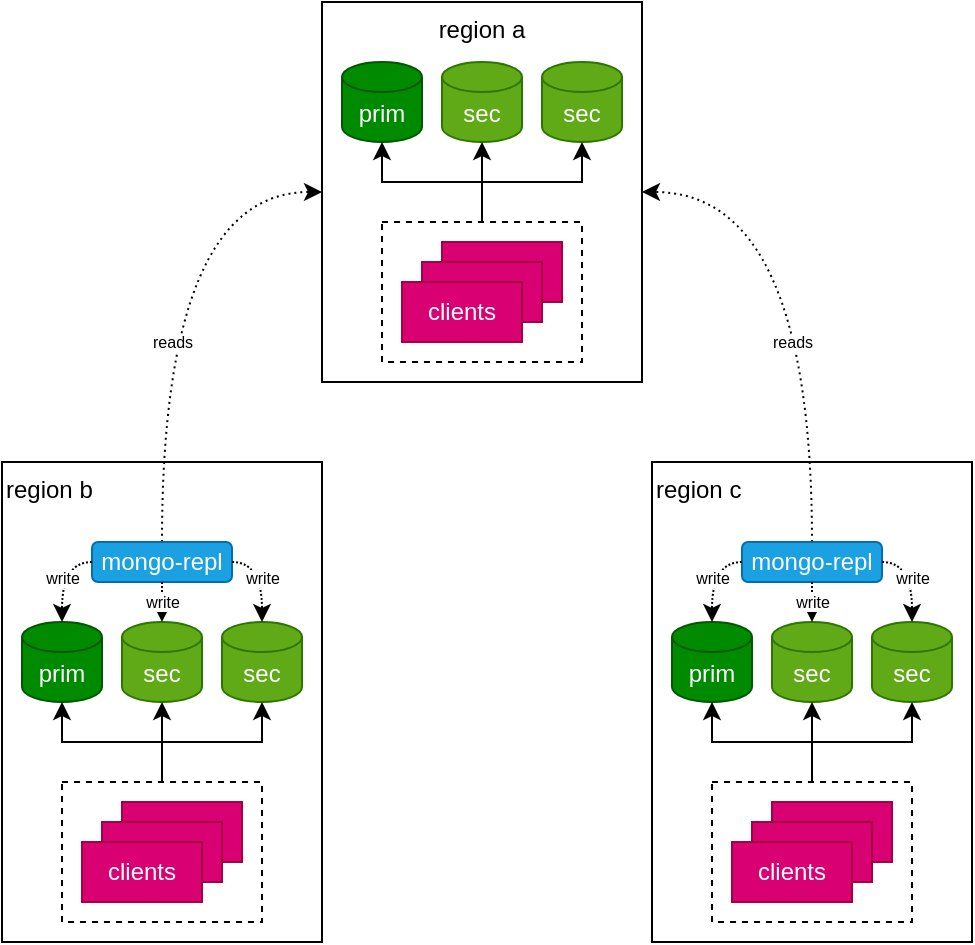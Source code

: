 <mxfile version="22.1.2" type="device" pages="3">
  <diagram name="Sync" id="z-yTJJPVUe2wy_WJeipi">
    <mxGraphModel dx="1012" dy="729" grid="1" gridSize="10" guides="1" tooltips="1" connect="1" arrows="1" fold="1" page="1" pageScale="1" pageWidth="1169" pageHeight="827" math="0" shadow="0">
      <root>
        <mxCell id="0" />
        <mxCell id="1" parent="0" />
        <mxCell id="i09huKmOD7Sbwmtj8IvK-2" value="region b" style="rounded=0;whiteSpace=wrap;html=1;verticalAlign=top;fillColor=none;align=left;" parent="1" vertex="1">
          <mxGeometry x="315" y="320" width="160" height="240" as="geometry" />
        </mxCell>
        <mxCell id="i09huKmOD7Sbwmtj8IvK-1" value="prim" style="shape=cylinder3;whiteSpace=wrap;html=1;boundedLbl=1;backgroundOutline=1;size=7.5;fillColor=#008a00;fontColor=#ffffff;strokeColor=#005700;" parent="1" vertex="1">
          <mxGeometry x="325" y="400" width="40" height="40" as="geometry" />
        </mxCell>
        <mxCell id="i09huKmOD7Sbwmtj8IvK-3" value="sec" style="shape=cylinder3;whiteSpace=wrap;html=1;boundedLbl=1;backgroundOutline=1;size=7.5;fillColor=#60a917;fontColor=#ffffff;strokeColor=#2D7600;" parent="1" vertex="1">
          <mxGeometry x="425" y="400" width="40" height="40" as="geometry" />
        </mxCell>
        <mxCell id="i09huKmOD7Sbwmtj8IvK-4" value="sec" style="shape=cylinder3;whiteSpace=wrap;html=1;boundedLbl=1;backgroundOutline=1;size=7.5;fillColor=#60a917;fontColor=#ffffff;strokeColor=#2D7600;" parent="1" vertex="1">
          <mxGeometry x="375" y="400" width="40" height="40" as="geometry" />
        </mxCell>
        <mxCell id="i09huKmOD7Sbwmtj8IvK-16" value="" style="group" parent="1" vertex="1" connectable="0">
          <mxGeometry x="345" y="480" width="100" height="70" as="geometry" />
        </mxCell>
        <mxCell id="i09huKmOD7Sbwmtj8IvK-7" value="" style="rounded=0;whiteSpace=wrap;html=1;fillColor=#d80073;fontColor=#ffffff;strokeColor=#A50040;" parent="i09huKmOD7Sbwmtj8IvK-16" vertex="1">
          <mxGeometry x="30" y="10" width="60" height="30" as="geometry" />
        </mxCell>
        <mxCell id="i09huKmOD7Sbwmtj8IvK-6" value="" style="rounded=0;whiteSpace=wrap;html=1;fillColor=#d80073;fontColor=#ffffff;strokeColor=#A50040;" parent="i09huKmOD7Sbwmtj8IvK-16" vertex="1">
          <mxGeometry x="20" y="20" width="60" height="30" as="geometry" />
        </mxCell>
        <mxCell id="i09huKmOD7Sbwmtj8IvK-5" value="clients" style="rounded=0;whiteSpace=wrap;html=1;fillColor=#d80073;fontColor=#ffffff;strokeColor=#A50040;" parent="i09huKmOD7Sbwmtj8IvK-16" vertex="1">
          <mxGeometry x="10" y="30" width="60" height="30" as="geometry" />
        </mxCell>
        <mxCell id="i09huKmOD7Sbwmtj8IvK-15" value="" style="rounded=0;whiteSpace=wrap;html=1;dashed=1;fillColor=none;" parent="i09huKmOD7Sbwmtj8IvK-16" vertex="1">
          <mxGeometry width="100" height="70" as="geometry" />
        </mxCell>
        <mxCell id="i09huKmOD7Sbwmtj8IvK-56" value="reads" style="edgeStyle=orthogonalEdgeStyle;rounded=0;orthogonalLoop=1;jettySize=auto;html=1;exitX=0.5;exitY=0;exitDx=0;exitDy=0;entryX=0;entryY=0.5;entryDx=0;entryDy=0;curved=1;dashed=1;dashPattern=1 2;fontSize=8;" parent="1" source="i09huKmOD7Sbwmtj8IvK-17" target="i09huKmOD7Sbwmtj8IvK-24" edge="1">
          <mxGeometry x="-0.216" y="-5" relative="1" as="geometry">
            <mxPoint x="280" y="350.0" as="targetPoint" />
            <mxPoint as="offset" />
          </mxGeometry>
        </mxCell>
        <mxCell id="i09huKmOD7Sbwmtj8IvK-17" value="mongo-repl" style="rounded=1;whiteSpace=wrap;html=1;fillColor=#1ba1e2;fontColor=#ffffff;strokeColor=#006EAF;" parent="1" vertex="1">
          <mxGeometry x="360" y="360" width="70" height="20" as="geometry" />
        </mxCell>
        <mxCell id="i09huKmOD7Sbwmtj8IvK-18" style="edgeStyle=orthogonalEdgeStyle;rounded=0;orthogonalLoop=1;jettySize=auto;html=1;exitX=0.5;exitY=0;exitDx=0;exitDy=0;entryX=0.5;entryY=1;entryDx=0;entryDy=0;entryPerimeter=0;" parent="1" source="i09huKmOD7Sbwmtj8IvK-15" target="i09huKmOD7Sbwmtj8IvK-3" edge="1">
          <mxGeometry relative="1" as="geometry" />
        </mxCell>
        <mxCell id="i09huKmOD7Sbwmtj8IvK-19" style="edgeStyle=orthogonalEdgeStyle;rounded=0;orthogonalLoop=1;jettySize=auto;html=1;exitX=0.5;exitY=0;exitDx=0;exitDy=0;entryX=0.5;entryY=1;entryDx=0;entryDy=0;entryPerimeter=0;" parent="1" source="i09huKmOD7Sbwmtj8IvK-15" target="i09huKmOD7Sbwmtj8IvK-4" edge="1">
          <mxGeometry relative="1" as="geometry" />
        </mxCell>
        <mxCell id="i09huKmOD7Sbwmtj8IvK-20" style="edgeStyle=orthogonalEdgeStyle;rounded=0;orthogonalLoop=1;jettySize=auto;html=1;exitX=0.5;exitY=0;exitDx=0;exitDy=0;entryX=0.5;entryY=1;entryDx=0;entryDy=0;entryPerimeter=0;" parent="1" source="i09huKmOD7Sbwmtj8IvK-15" target="i09huKmOD7Sbwmtj8IvK-1" edge="1">
          <mxGeometry relative="1" as="geometry" />
        </mxCell>
        <mxCell id="i09huKmOD7Sbwmtj8IvK-21" value="write" style="edgeStyle=orthogonalEdgeStyle;rounded=0;orthogonalLoop=1;jettySize=auto;html=1;exitX=0;exitY=0.5;exitDx=0;exitDy=0;entryX=0.5;entryY=0;entryDx=0;entryDy=0;entryPerimeter=0;curved=1;dashed=1;dashPattern=1 1;fontSize=8;" parent="1" source="i09huKmOD7Sbwmtj8IvK-17" target="i09huKmOD7Sbwmtj8IvK-1" edge="1">
          <mxGeometry relative="1" as="geometry" />
        </mxCell>
        <mxCell id="i09huKmOD7Sbwmtj8IvK-22" value="write" style="edgeStyle=orthogonalEdgeStyle;rounded=0;orthogonalLoop=1;jettySize=auto;html=1;exitX=1;exitY=0.5;exitDx=0;exitDy=0;entryX=0.5;entryY=0;entryDx=0;entryDy=0;entryPerimeter=0;curved=1;dashed=1;dashPattern=1 1;fontSize=8;" parent="1" source="i09huKmOD7Sbwmtj8IvK-17" target="i09huKmOD7Sbwmtj8IvK-3" edge="1">
          <mxGeometry relative="1" as="geometry" />
        </mxCell>
        <mxCell id="i09huKmOD7Sbwmtj8IvK-23" value="write" style="edgeStyle=orthogonalEdgeStyle;rounded=0;orthogonalLoop=1;jettySize=auto;html=1;exitX=0.5;exitY=1;exitDx=0;exitDy=0;entryX=0.5;entryY=0;entryDx=0;entryDy=0;entryPerimeter=0;dashed=1;dashPattern=1 1;fontSize=8;" parent="1" source="i09huKmOD7Sbwmtj8IvK-17" target="i09huKmOD7Sbwmtj8IvK-4" edge="1">
          <mxGeometry relative="1" as="geometry" />
        </mxCell>
        <mxCell id="i09huKmOD7Sbwmtj8IvK-24" value="region a" style="rounded=0;whiteSpace=wrap;html=1;verticalAlign=top;fillColor=none;" parent="1" vertex="1">
          <mxGeometry x="475" y="90" width="160" height="190" as="geometry" />
        </mxCell>
        <mxCell id="i09huKmOD7Sbwmtj8IvK-25" value="prim" style="shape=cylinder3;whiteSpace=wrap;html=1;boundedLbl=1;backgroundOutline=1;size=7.5;fillColor=#008a00;fontColor=#ffffff;strokeColor=#005700;" parent="1" vertex="1">
          <mxGeometry x="485" y="120" width="40" height="40" as="geometry" />
        </mxCell>
        <mxCell id="i09huKmOD7Sbwmtj8IvK-26" value="sec" style="shape=cylinder3;whiteSpace=wrap;html=1;boundedLbl=1;backgroundOutline=1;size=7.5;fillColor=#60a917;fontColor=#ffffff;strokeColor=#2D7600;" parent="1" vertex="1">
          <mxGeometry x="585" y="120" width="40" height="40" as="geometry" />
        </mxCell>
        <mxCell id="i09huKmOD7Sbwmtj8IvK-27" value="sec" style="shape=cylinder3;whiteSpace=wrap;html=1;boundedLbl=1;backgroundOutline=1;size=7.5;fillColor=#60a917;fontColor=#ffffff;strokeColor=#2D7600;" parent="1" vertex="1">
          <mxGeometry x="535" y="120" width="40" height="40" as="geometry" />
        </mxCell>
        <mxCell id="i09huKmOD7Sbwmtj8IvK-28" value="" style="group" parent="1" vertex="1" connectable="0">
          <mxGeometry x="505" y="200" width="100" height="70" as="geometry" />
        </mxCell>
        <mxCell id="i09huKmOD7Sbwmtj8IvK-29" value="" style="rounded=0;whiteSpace=wrap;html=1;fillColor=#d80073;fontColor=#ffffff;strokeColor=#A50040;" parent="i09huKmOD7Sbwmtj8IvK-28" vertex="1">
          <mxGeometry x="30" y="10" width="60" height="30" as="geometry" />
        </mxCell>
        <mxCell id="i09huKmOD7Sbwmtj8IvK-30" value="" style="rounded=0;whiteSpace=wrap;html=1;fillColor=#d80073;fontColor=#ffffff;strokeColor=#A50040;" parent="i09huKmOD7Sbwmtj8IvK-28" vertex="1">
          <mxGeometry x="20" y="20" width="60" height="30" as="geometry" />
        </mxCell>
        <mxCell id="i09huKmOD7Sbwmtj8IvK-31" value="clients" style="rounded=0;whiteSpace=wrap;html=1;fillColor=#d80073;fontColor=#ffffff;strokeColor=#A50040;" parent="i09huKmOD7Sbwmtj8IvK-28" vertex="1">
          <mxGeometry x="10" y="30" width="60" height="30" as="geometry" />
        </mxCell>
        <mxCell id="i09huKmOD7Sbwmtj8IvK-32" value="" style="rounded=0;whiteSpace=wrap;html=1;dashed=1;fillColor=none;" parent="i09huKmOD7Sbwmtj8IvK-28" vertex="1">
          <mxGeometry width="100" height="70" as="geometry" />
        </mxCell>
        <mxCell id="i09huKmOD7Sbwmtj8IvK-34" style="edgeStyle=orthogonalEdgeStyle;rounded=0;orthogonalLoop=1;jettySize=auto;html=1;exitX=0.5;exitY=0;exitDx=0;exitDy=0;entryX=0.5;entryY=1;entryDx=0;entryDy=0;entryPerimeter=0;" parent="1" source="i09huKmOD7Sbwmtj8IvK-32" target="i09huKmOD7Sbwmtj8IvK-26" edge="1">
          <mxGeometry relative="1" as="geometry" />
        </mxCell>
        <mxCell id="i09huKmOD7Sbwmtj8IvK-35" style="edgeStyle=orthogonalEdgeStyle;rounded=0;orthogonalLoop=1;jettySize=auto;html=1;exitX=0.5;exitY=0;exitDx=0;exitDy=0;entryX=0.5;entryY=1;entryDx=0;entryDy=0;entryPerimeter=0;" parent="1" source="i09huKmOD7Sbwmtj8IvK-32" target="i09huKmOD7Sbwmtj8IvK-27" edge="1">
          <mxGeometry relative="1" as="geometry" />
        </mxCell>
        <mxCell id="i09huKmOD7Sbwmtj8IvK-36" style="edgeStyle=orthogonalEdgeStyle;rounded=0;orthogonalLoop=1;jettySize=auto;html=1;exitX=0.5;exitY=0;exitDx=0;exitDy=0;entryX=0.5;entryY=1;entryDx=0;entryDy=0;entryPerimeter=0;" parent="1" source="i09huKmOD7Sbwmtj8IvK-32" target="i09huKmOD7Sbwmtj8IvK-25" edge="1">
          <mxGeometry relative="1" as="geometry" />
        </mxCell>
        <mxCell id="i09huKmOD7Sbwmtj8IvK-40" value="region c" style="rounded=0;whiteSpace=wrap;html=1;verticalAlign=top;fillColor=none;align=left;fontSize=12;" parent="1" vertex="1">
          <mxGeometry x="640" y="320" width="160" height="240" as="geometry" />
        </mxCell>
        <mxCell id="i09huKmOD7Sbwmtj8IvK-41" value="prim" style="shape=cylinder3;whiteSpace=wrap;html=1;boundedLbl=1;backgroundOutline=1;size=7.5;fillColor=#008a00;fontColor=#ffffff;strokeColor=#005700;" parent="1" vertex="1">
          <mxGeometry x="650" y="400" width="40" height="40" as="geometry" />
        </mxCell>
        <mxCell id="i09huKmOD7Sbwmtj8IvK-42" value="sec" style="shape=cylinder3;whiteSpace=wrap;html=1;boundedLbl=1;backgroundOutline=1;size=7.5;fillColor=#60a917;fontColor=#ffffff;strokeColor=#2D7600;" parent="1" vertex="1">
          <mxGeometry x="750" y="400" width="40" height="40" as="geometry" />
        </mxCell>
        <mxCell id="i09huKmOD7Sbwmtj8IvK-43" value="sec" style="shape=cylinder3;whiteSpace=wrap;html=1;boundedLbl=1;backgroundOutline=1;size=7.5;fillColor=#60a917;fontColor=#ffffff;strokeColor=#2D7600;" parent="1" vertex="1">
          <mxGeometry x="700" y="400" width="40" height="40" as="geometry" />
        </mxCell>
        <mxCell id="i09huKmOD7Sbwmtj8IvK-44" value="" style="group" parent="1" vertex="1" connectable="0">
          <mxGeometry x="670" y="480" width="100" height="70" as="geometry" />
        </mxCell>
        <mxCell id="i09huKmOD7Sbwmtj8IvK-45" value="" style="rounded=0;whiteSpace=wrap;html=1;fillColor=#d80073;fontColor=#ffffff;strokeColor=#A50040;" parent="i09huKmOD7Sbwmtj8IvK-44" vertex="1">
          <mxGeometry x="30" y="10" width="60" height="30" as="geometry" />
        </mxCell>
        <mxCell id="i09huKmOD7Sbwmtj8IvK-46" value="" style="rounded=0;whiteSpace=wrap;html=1;fillColor=#d80073;fontColor=#ffffff;strokeColor=#A50040;" parent="i09huKmOD7Sbwmtj8IvK-44" vertex="1">
          <mxGeometry x="20" y="20" width="60" height="30" as="geometry" />
        </mxCell>
        <mxCell id="i09huKmOD7Sbwmtj8IvK-47" value="clients" style="rounded=0;whiteSpace=wrap;html=1;fillColor=#d80073;fontColor=#ffffff;strokeColor=#A50040;" parent="i09huKmOD7Sbwmtj8IvK-44" vertex="1">
          <mxGeometry x="10" y="30" width="60" height="30" as="geometry" />
        </mxCell>
        <mxCell id="i09huKmOD7Sbwmtj8IvK-48" value="" style="rounded=0;whiteSpace=wrap;html=1;dashed=1;fillColor=none;" parent="i09huKmOD7Sbwmtj8IvK-44" vertex="1">
          <mxGeometry width="100" height="70" as="geometry" />
        </mxCell>
        <mxCell id="i09huKmOD7Sbwmtj8IvK-57" value="reads" style="edgeStyle=orthogonalEdgeStyle;rounded=0;orthogonalLoop=1;jettySize=auto;html=1;exitX=0.5;exitY=0;exitDx=0;exitDy=0;entryX=1;entryY=0.5;entryDx=0;entryDy=0;dashed=1;dashPattern=1 2;curved=1;fontSize=8;" parent="1" source="i09huKmOD7Sbwmtj8IvK-49" target="i09huKmOD7Sbwmtj8IvK-24" edge="1">
          <mxGeometry x="-0.231" y="10" relative="1" as="geometry">
            <mxPoint as="offset" />
          </mxGeometry>
        </mxCell>
        <mxCell id="i09huKmOD7Sbwmtj8IvK-49" value="mongo-repl" style="rounded=1;whiteSpace=wrap;html=1;fillColor=#1ba1e2;fontColor=#ffffff;strokeColor=#006EAF;" parent="1" vertex="1">
          <mxGeometry x="685" y="360" width="70" height="20" as="geometry" />
        </mxCell>
        <mxCell id="i09huKmOD7Sbwmtj8IvK-50" style="edgeStyle=orthogonalEdgeStyle;rounded=0;orthogonalLoop=1;jettySize=auto;html=1;exitX=0.5;exitY=0;exitDx=0;exitDy=0;entryX=0.5;entryY=1;entryDx=0;entryDy=0;entryPerimeter=0;" parent="1" source="i09huKmOD7Sbwmtj8IvK-48" target="i09huKmOD7Sbwmtj8IvK-42" edge="1">
          <mxGeometry relative="1" as="geometry" />
        </mxCell>
        <mxCell id="i09huKmOD7Sbwmtj8IvK-51" style="edgeStyle=orthogonalEdgeStyle;rounded=0;orthogonalLoop=1;jettySize=auto;html=1;exitX=0.5;exitY=0;exitDx=0;exitDy=0;entryX=0.5;entryY=1;entryDx=0;entryDy=0;entryPerimeter=0;" parent="1" source="i09huKmOD7Sbwmtj8IvK-48" target="i09huKmOD7Sbwmtj8IvK-43" edge="1">
          <mxGeometry relative="1" as="geometry" />
        </mxCell>
        <mxCell id="i09huKmOD7Sbwmtj8IvK-52" style="edgeStyle=orthogonalEdgeStyle;rounded=0;orthogonalLoop=1;jettySize=auto;html=1;exitX=0.5;exitY=0;exitDx=0;exitDy=0;entryX=0.5;entryY=1;entryDx=0;entryDy=0;entryPerimeter=0;" parent="1" source="i09huKmOD7Sbwmtj8IvK-48" target="i09huKmOD7Sbwmtj8IvK-41" edge="1">
          <mxGeometry relative="1" as="geometry" />
        </mxCell>
        <mxCell id="i09huKmOD7Sbwmtj8IvK-53" value="write" style="edgeStyle=orthogonalEdgeStyle;rounded=0;orthogonalLoop=1;jettySize=auto;html=1;exitX=0;exitY=0.5;exitDx=0;exitDy=0;entryX=0.5;entryY=0;entryDx=0;entryDy=0;entryPerimeter=0;curved=1;dashed=1;dashPattern=1 1;fontSize=8;" parent="1" source="i09huKmOD7Sbwmtj8IvK-49" target="i09huKmOD7Sbwmtj8IvK-41" edge="1">
          <mxGeometry relative="1" as="geometry" />
        </mxCell>
        <mxCell id="i09huKmOD7Sbwmtj8IvK-54" value="write" style="edgeStyle=orthogonalEdgeStyle;rounded=0;orthogonalLoop=1;jettySize=auto;html=1;exitX=1;exitY=0.5;exitDx=0;exitDy=0;entryX=0.5;entryY=0;entryDx=0;entryDy=0;entryPerimeter=0;curved=1;dashed=1;dashPattern=1 1;fontSize=8;" parent="1" source="i09huKmOD7Sbwmtj8IvK-49" target="i09huKmOD7Sbwmtj8IvK-42" edge="1">
          <mxGeometry relative="1" as="geometry" />
        </mxCell>
        <mxCell id="i09huKmOD7Sbwmtj8IvK-55" value="write" style="edgeStyle=orthogonalEdgeStyle;rounded=0;orthogonalLoop=1;jettySize=auto;html=1;exitX=0.5;exitY=1;exitDx=0;exitDy=0;entryX=0.5;entryY=0;entryDx=0;entryDy=0;entryPerimeter=0;dashed=1;dashPattern=1 1;fontSize=8;" parent="1" source="i09huKmOD7Sbwmtj8IvK-49" target="i09huKmOD7Sbwmtj8IvK-43" edge="1">
          <mxGeometry relative="1" as="geometry" />
        </mxCell>
      </root>
    </mxGraphModel>
  </diagram>
  <diagram id="QO2Tzb1RCqGz_loUETVd" name="MongoRepl v0.1.0">
    <mxGraphModel dx="3962" dy="2984" grid="1" gridSize="10" guides="1" tooltips="1" connect="1" arrows="1" fold="1" page="1" pageScale="1" pageWidth="827" pageHeight="1169" math="0" shadow="0">
      <root>
        <mxCell id="0" />
        <mxCell id="1" parent="0" />
        <mxCell id="GnptCDGvSpjfIotMJgch-75" value="&lt;font color=&quot;#000000&quot;&gt;&lt;b&gt;go routine&lt;/b&gt;&lt;/font&gt;" style="rounded=1;whiteSpace=wrap;html=1;fillColor=#F2F7FF;fontColor=#ffffff;strokeColor=#006EAF;verticalAlign=top;align=center;arcSize=9;strokeWidth=2;dashed=1;" vertex="1" parent="1">
          <mxGeometry x="-250" y="350" width="120" height="150" as="geometry" />
        </mxCell>
        <mxCell id="GnptCDGvSpjfIotMJgch-74" value="&lt;font color=&quot;#000000&quot;&gt;&lt;b&gt;go routine&lt;/b&gt;&lt;/font&gt;" style="rounded=1;whiteSpace=wrap;html=1;fillColor=#F2F7FF;fontColor=#ffffff;strokeColor=#006EAF;verticalAlign=top;align=center;arcSize=9;strokeWidth=2;dashed=1;" vertex="1" parent="1">
          <mxGeometry x="-480" y="350" width="210" height="150" as="geometry" />
        </mxCell>
        <mxCell id="GnptCDGvSpjfIotMJgch-64" value="Add to wait group" style="edgeStyle=orthogonalEdgeStyle;rounded=0;orthogonalLoop=1;jettySize=auto;html=1;exitX=0.5;exitY=1;exitDx=0;exitDy=0;entryX=0;entryY=0.5;entryDx=0;entryDy=0;" edge="1" parent="1" source="15" target="GnptCDGvSpjfIotMJgch-63">
          <mxGeometry x="0.4" relative="1" as="geometry">
            <mxPoint x="300" y="240" as="sourcePoint" />
            <mxPoint as="offset" />
          </mxGeometry>
        </mxCell>
        <mxCell id="GnptCDGvSpjfIotMJgch-66" value="wait all" style="edgeStyle=orthogonalEdgeStyle;rounded=0;orthogonalLoop=1;jettySize=auto;html=1;entryX=0.5;entryY=1;entryDx=0;entryDy=0;" edge="1" parent="1" source="c_dcQmz6OHg3MqOsnEEQ-9" target="GnptCDGvSpjfIotMJgch-63">
          <mxGeometry x="0.739" relative="1" as="geometry">
            <mxPoint x="284" y="470" as="targetPoint" />
            <mxPoint x="384" y="425" as="sourcePoint" />
            <mxPoint as="offset" />
          </mxGeometry>
        </mxCell>
        <mxCell id="c_dcQmz6OHg3MqOsnEEQ-9" value="&lt;font color=&quot;#000000&quot;&gt;&lt;b&gt;go routine&lt;/b&gt;&lt;/font&gt;" style="rounded=1;whiteSpace=wrap;html=1;fillColor=#F2F7FF;fontColor=#ffffff;strokeColor=#006EAF;verticalAlign=top;align=center;arcSize=9;strokeWidth=2;dashed=1;" parent="1" vertex="1">
          <mxGeometry x="-110" y="350" width="420" height="150" as="geometry" />
        </mxCell>
        <mxCell id="GnptCDGvSpjfIotMJgch-83" value="write" style="edgeStyle=orthogonalEdgeStyle;rounded=0;orthogonalLoop=1;jettySize=auto;html=1;exitX=0.5;exitY=1;exitDx=0;exitDy=0;" edge="1" parent="1" source="c_dcQmz6OHg3MqOsnEEQ-2" target="GnptCDGvSpjfIotMJgch-79">
          <mxGeometry relative="1" as="geometry" />
        </mxCell>
        <mxCell id="c_dcQmz6OHg3MqOsnEEQ-2" value="OPLog&lt;br&gt;Writer" style="rounded=0;whiteSpace=wrap;html=1;" parent="1" vertex="1">
          <mxGeometry x="-220" y="380" width="60" height="100" as="geometry" />
        </mxCell>
        <mxCell id="GnptCDGvSpjfIotMJgch-82" value="read" style="edgeStyle=orthogonalEdgeStyle;rounded=0;orthogonalLoop=1;jettySize=auto;html=1;exitX=0.5;exitY=1;exitDx=0;exitDy=0;" edge="1" parent="1" source="c_dcQmz6OHg3MqOsnEEQ-3" target="GnptCDGvSpjfIotMJgch-78">
          <mxGeometry relative="1" as="geometry" />
        </mxCell>
        <mxCell id="GnptCDGvSpjfIotMJgch-109" style="edgeStyle=orthogonalEdgeStyle;rounded=0;orthogonalLoop=1;jettySize=auto;html=1;exitX=1;exitY=0.5;exitDx=0;exitDy=0;" edge="1" parent="1" source="c_dcQmz6OHg3MqOsnEEQ-3">
          <mxGeometry relative="1" as="geometry">
            <mxPoint x="-280" y="430.0" as="targetPoint" />
          </mxGeometry>
        </mxCell>
        <mxCell id="c_dcQmz6OHg3MqOsnEEQ-3" value="OPLog Reader&lt;br&gt;+&lt;br&gt;Filtering" style="rounded=0;whiteSpace=wrap;html=1;" parent="1" vertex="1">
          <mxGeometry x="-360" y="380" width="60" height="100" as="geometry" />
        </mxCell>
        <mxCell id="c_dcQmz6OHg3MqOsnEEQ-8" value="for each&lt;br&gt;start a delta&lt;br&gt;replication" style="html=1;entryX=0.5;entryY=0;entryDx=0;entryDy=0;edgeStyle=orthogonalEdgeStyle;exitX=0.5;exitY=1;exitDx=0;exitDy=0;" parent="1" source="15" target="c_dcQmz6OHg3MqOsnEEQ-9" edge="1">
          <mxGeometry x="-0.091" relative="1" as="geometry">
            <mxPoint as="offset" />
            <mxPoint x="230" y="250" as="sourcePoint" />
            <mxPoint x="300" y="360" as="targetPoint" />
          </mxGeometry>
        </mxCell>
        <mxCell id="c_dcQmz6OHg3MqOsnEEQ-19" value="&lt;font style=&quot;font-size: 8px;&quot;&gt;Database, Collections and operations filtering&lt;/font&gt;" style="rounded=0;whiteSpace=wrap;html=1;fillColor=#fff2cc;strokeColor=#d6b656;fontStyle=2" parent="1" vertex="1">
          <mxGeometry x="-300" y="300" width="90" height="30" as="geometry" />
        </mxCell>
        <mxCell id="c_dcQmz6OHg3MqOsnEEQ-20" value="" style="endArrow=none;dashed=1;html=1;dashPattern=1 3;strokeWidth=1;" parent="1" source="c_dcQmz6OHg3MqOsnEEQ-3" target="c_dcQmz6OHg3MqOsnEEQ-19" edge="1">
          <mxGeometry width="50" height="50" relative="1" as="geometry">
            <mxPoint x="350" y="589.167" as="sourcePoint" />
            <mxPoint x="-266.087" y="630.0" as="targetPoint" />
          </mxGeometry>
        </mxCell>
        <mxCell id="GnptCDGvSpjfIotMJgch-96" style="edgeStyle=orthogonalEdgeStyle;rounded=0;orthogonalLoop=1;jettySize=auto;html=1;exitX=0.5;exitY=1;exitDx=0;exitDy=0;" edge="1" parent="1" source="2" target="GnptCDGvSpjfIotMJgch-92">
          <mxGeometry relative="1" as="geometry" />
        </mxCell>
        <mxCell id="2" value="&lt;font color=&quot;#000000&quot;&gt;&lt;b&gt;go routine&lt;/b&gt;&lt;/font&gt;" style="rounded=1;whiteSpace=wrap;html=1;fillColor=#F2F7FF;fontColor=#ffffff;strokeColor=#006EAF;verticalAlign=top;align=center;arcSize=9;dashed=1;strokeWidth=2;" parent="1" vertex="1">
          <mxGeometry x="-200" y="-160" width="160" height="80" as="geometry" />
        </mxCell>
        <mxCell id="8" value="&lt;font color=&quot;#000000&quot;&gt;&lt;b&gt;go routine&lt;/b&gt;&lt;/font&gt;" style="rounded=1;whiteSpace=wrap;html=1;fillColor=#F2F7FF;fontColor=#ffffff;strokeColor=#006EAF;verticalAlign=top;align=center;arcSize=9;strokeWidth=2;dashed=1;" parent="1" vertex="1">
          <mxGeometry x="-720" y="-40" width="220" height="160" as="geometry" />
        </mxCell>
        <mxCell id="GnptCDGvSpjfIotMJgch-86" value="write" style="edgeStyle=orthogonalEdgeStyle;rounded=0;orthogonalLoop=1;jettySize=auto;html=1;exitX=1;exitY=0.5;exitDx=0;exitDy=0;dashed=1;" edge="1" parent="1" source="9" target="GnptCDGvSpjfIotMJgch-45">
          <mxGeometry x="0.008" relative="1" as="geometry">
            <mxPoint as="offset" />
          </mxGeometry>
        </mxCell>
        <mxCell id="9" value="POST /snapshot" style="rounded=0;whiteSpace=wrap;html=1;" parent="1" vertex="1">
          <mxGeometry x="-700" y="80" width="180" height="20" as="geometry" />
        </mxCell>
        <mxCell id="40" value="starts" style="html=1;exitX=0;exitY=0.5;exitDx=0;exitDy=0;" parent="1" source="12" target="GnptCDGvSpjfIotMJgch-74" edge="1">
          <mxGeometry x="-0.305" y="-3" relative="1" as="geometry">
            <mxPoint x="-220" y="240" as="targetPoint" />
            <Array as="points">
              <mxPoint x="-280" y="180" />
            </Array>
            <mxPoint as="offset" />
          </mxGeometry>
        </mxCell>
        <mxCell id="GnptCDGvSpjfIotMJgch-105" value="starts" style="edgeStyle=orthogonalEdgeStyle;rounded=0;orthogonalLoop=1;jettySize=auto;html=1;entryX=0.5;entryY=0;entryDx=0;entryDy=0;" edge="1" parent="1" source="12" target="GnptCDGvSpjfIotMJgch-103">
          <mxGeometry x="0.714" relative="1" as="geometry">
            <mxPoint x="-150" y="220" as="sourcePoint" />
            <mxPoint as="offset" />
          </mxGeometry>
        </mxCell>
        <mxCell id="GnptCDGvSpjfIotMJgch-107" value="starts" style="edgeStyle=orthogonalEdgeStyle;rounded=0;orthogonalLoop=1;jettySize=auto;html=1;" edge="1" parent="1" source="12" target="GnptCDGvSpjfIotMJgch-75">
          <mxGeometry x="-0.733" relative="1" as="geometry">
            <mxPoint as="offset" />
          </mxGeometry>
        </mxCell>
        <mxCell id="12" value="Start oplog&lt;br&gt;sync" style="rounded=0;whiteSpace=wrap;html=1;" parent="1" vertex="1">
          <mxGeometry x="-250" y="160" width="120" height="40" as="geometry" />
        </mxCell>
        <mxCell id="17" value="no" style="edgeStyle=orthogonalEdgeStyle;html=1;exitX=0.5;exitY=1;exitDx=0;exitDy=0;startArrow=none;startFill=0;endArrow=classic;endFill=1;" parent="1" source="13" target="15" edge="1">
          <mxGeometry x="-0.5" relative="1" as="geometry">
            <mxPoint as="offset" />
          </mxGeometry>
        </mxCell>
        <mxCell id="18" value="yes" style="html=1;exitX=0.952;exitY=0.506;exitDx=0;exitDy=0;entryX=0.5;entryY=0;entryDx=0;entryDy=0;startArrow=none;startFill=0;endArrow=classic;endFill=1;edgeStyle=orthogonalEdgeStyle;exitPerimeter=0;" parent="1" source="13" target="12" edge="1">
          <mxGeometry x="-0.909" relative="1" as="geometry">
            <mxPoint as="offset" />
          </mxGeometry>
        </mxCell>
        <mxCell id="13" value="check&lt;br&gt;point?" style="rhombus;whiteSpace=wrap;html=1;" parent="1" vertex="1">
          <mxGeometry x="60" y="80" width="80" height="80" as="geometry" />
        </mxCell>
        <mxCell id="15" value="Excute snapshots&lt;br&gt;on all collections" style="rounded=0;whiteSpace=wrap;html=1;" parent="1" vertex="1">
          <mxGeometry x="40" y="200" width="120" height="40" as="geometry" />
        </mxCell>
        <mxCell id="GnptCDGvSpjfIotMJgch-41" style="edgeStyle=orthogonalEdgeStyle;rounded=0;orthogonalLoop=1;jettySize=auto;html=1;exitX=1;exitY=0.5;exitDx=0;exitDy=0;entryX=0;entryY=0.5;entryDx=0;entryDy=0;" edge="1" parent="1" source="21" target="GnptCDGvSpjfIotMJgch-40">
          <mxGeometry relative="1" as="geometry" />
        </mxCell>
        <mxCell id="21" value="Read config" style="rounded=0;whiteSpace=wrap;html=1;" parent="1" vertex="1">
          <mxGeometry x="-200" y="-360" width="160" height="20" as="geometry" />
        </mxCell>
        <mxCell id="23" value="UNKNOWN" style="dashed=0;html=1;rounded=1;fillColor=#DFE1E6;strokeColor=#DFE1E6;fontSize=12;align=center;fontStyle=1;strokeWidth=2;fontColor=#42526E" parent="1" vertex="1">
          <mxGeometry x="-290" y="-430" width="70" height="20" as="geometry" />
        </mxCell>
        <mxCell id="26" value="" style="ellipse;whiteSpace=wrap;html=1;aspect=fixed;fillColor=#000000;strokeColor=#56517e;" parent="1" vertex="1">
          <mxGeometry x="-135" y="25" width="30" height="30" as="geometry" />
        </mxCell>
        <mxCell id="29" style="edgeStyle=orthogonalEdgeStyle;html=1;exitX=0.5;exitY=1;exitDx=0;exitDy=0;entryX=0.5;entryY=0;entryDx=0;entryDy=0;startArrow=none;startFill=0;endArrow=classic;endFill=1;" parent="1" source="27" target="21" edge="1">
          <mxGeometry relative="1" as="geometry" />
        </mxCell>
        <mxCell id="27" value="Start setup" style="rounded=0;whiteSpace=wrap;html=1;" parent="1" vertex="1">
          <mxGeometry x="-200" y="-440" width="160" height="40" as="geometry" />
        </mxCell>
        <mxCell id="32" value="INITIAL" style="dashed=0;html=1;rounded=1;fillColor=#DFE1E6;strokeColor=#DFE1E6;fontSize=12;align=center;fontStyle=1;strokeWidth=2;fontColor=#42526E" parent="1" vertex="1">
          <mxGeometry x="230" y="150" width="70" height="20" as="geometry" />
        </mxCell>
        <mxCell id="34" value="INCREMENTAL" style="dashed=0;html=1;rounded=1;fillColor=#DFE1E6;strokeColor=#DFE1E6;fontSize=12;align=center;fontStyle=1;strokeWidth=2;fontColor=#42526E" parent="1" vertex="1">
          <mxGeometry x="-80" y="90" width="120" height="20" as="geometry" />
        </mxCell>
        <mxCell id="GnptCDGvSpjfIotMJgch-94" style="edgeStyle=orthogonalEdgeStyle;rounded=0;orthogonalLoop=1;jettySize=auto;html=1;exitX=0.5;exitY=1;exitDx=0;exitDy=0;entryX=0.5;entryY=0;entryDx=0;entryDy=0;" edge="1" parent="1" source="38" target="27">
          <mxGeometry relative="1" as="geometry" />
        </mxCell>
        <mxCell id="38" value="" style="ellipse;whiteSpace=wrap;html=1;aspect=fixed;fillColor=#F2F7FF;strokeColor=#000000;strokeWidth=3;" parent="1" vertex="1">
          <mxGeometry x="-135" y="-500" width="30" height="30" as="geometry" />
        </mxCell>
        <mxCell id="GnptCDGvSpjfIotMJgch-89" value="yes, execute a snapshot" style="rounded=0;orthogonalLoop=1;jettySize=auto;html=1;entryX=0.547;entryY=0.99;entryDx=0;entryDy=0;edgeStyle=orthogonalEdgeStyle;exitX=0.5;exitY=1;exitDx=0;exitDy=0;entryPerimeter=0;" edge="1" parent="1" source="GnptCDGvSpjfIotMJgch-90" target="c_dcQmz6OHg3MqOsnEEQ-9">
          <mxGeometry x="0.043" relative="1" as="geometry">
            <mxPoint x="-160" y="260" as="sourcePoint" />
            <Array as="points">
              <mxPoint x="-420" y="640" />
              <mxPoint x="120" y="640" />
            </Array>
            <mxPoint as="offset" />
          </mxGeometry>
        </mxCell>
        <mxCell id="GnptCDGvSpjfIotMJgch-40" value="Configuration&lt;br&gt;file" style="rounded=0;whiteSpace=wrap;html=1;" vertex="1" parent="1">
          <mxGeometry x="40" y="-370" width="120" height="40" as="geometry" />
        </mxCell>
        <mxCell id="GnptCDGvSpjfIotMJgch-42" value="Setup logger" style="rounded=0;whiteSpace=wrap;html=1;" vertex="1" parent="1">
          <mxGeometry x="-200" y="-320" width="160" height="20" as="geometry" />
        </mxCell>
        <mxCell id="GnptCDGvSpjfIotMJgch-43" value="Register DB connections" style="rounded=0;whiteSpace=wrap;html=1;" vertex="1" parent="1">
          <mxGeometry x="-200" y="-280" width="160" height="20" as="geometry" />
        </mxCell>
        <mxCell id="GnptCDGvSpjfIotMJgch-45" value="chan" style="strokeWidth=1;html=1;shape=mxgraph.flowchart.direct_data;whiteSpace=wrap;fillColor=#e1d5e7;strokeColor=#9673a6;" vertex="1" parent="1">
          <mxGeometry x="-450" y="82.5" width="60" height="15" as="geometry" />
        </mxCell>
        <mxCell id="GnptCDGvSpjfIotMJgch-49" value="start" style="edgeStyle=orthogonalEdgeStyle;rounded=0;orthogonalLoop=1;jettySize=auto;html=1;exitX=0.5;exitY=1;exitDx=0;exitDy=0;entryX=0.5;entryY=0;entryDx=0;entryDy=0;" edge="1" parent="1" source="GnptCDGvSpjfIotMJgch-46" target="2">
          <mxGeometry relative="1" as="geometry" />
        </mxCell>
        <mxCell id="GnptCDGvSpjfIotMJgch-46" value="Create channel" style="rounded=0;whiteSpace=wrap;html=1;" vertex="1" parent="1">
          <mxGeometry x="-200" y="-240" width="160" height="20" as="geometry" />
        </mxCell>
        <mxCell id="GnptCDGvSpjfIotMJgch-47" value="creates" style="rounded=0;orthogonalLoop=1;jettySize=auto;html=1;exitX=0;exitY=0.5;exitDx=0;exitDy=0;" edge="1" parent="1" source="GnptCDGvSpjfIotMJgch-46" target="GnptCDGvSpjfIotMJgch-45">
          <mxGeometry relative="1" as="geometry" />
        </mxCell>
        <mxCell id="GnptCDGvSpjfIotMJgch-48" value="start" style="rounded=0;orthogonalLoop=1;jettySize=auto;html=1;exitX=0;exitY=0.5;exitDx=0;exitDy=0;entryX=0.521;entryY=0.025;entryDx=0;entryDy=0;entryPerimeter=0;" edge="1" parent="1" source="GnptCDGvSpjfIotMJgch-46" target="8">
          <mxGeometry relative="1" as="geometry" />
        </mxCell>
        <mxCell id="GnptCDGvSpjfIotMJgch-51" value="GET /health" style="rounded=0;whiteSpace=wrap;html=1;" vertex="1" parent="1">
          <mxGeometry x="-700" width="180" height="20" as="geometry" />
        </mxCell>
        <mxCell id="GnptCDGvSpjfIotMJgch-52" value="GET /metrics" style="rounded=0;whiteSpace=wrap;html=1;" vertex="1" parent="1">
          <mxGeometry x="-700" y="40" width="180" height="20" as="geometry" />
        </mxCell>
        <mxCell id="GnptCDGvSpjfIotMJgch-57" style="edgeStyle=orthogonalEdgeStyle;rounded=0;orthogonalLoop=1;jettySize=auto;html=1;exitX=1;exitY=0.5;exitDx=0;exitDy=0;" edge="1" parent="1" source="GnptCDGvSpjfIotMJgch-53" target="GnptCDGvSpjfIotMJgch-65">
          <mxGeometry relative="1" as="geometry" />
        </mxCell>
        <mxCell id="GnptCDGvSpjfIotMJgch-53" value="RunReplication()" style="rounded=0;whiteSpace=wrap;html=1;" vertex="1" parent="1">
          <mxGeometry x="-180" y="-120" width="120" height="20" as="geometry" />
        </mxCell>
        <mxCell id="GnptCDGvSpjfIotMJgch-56" value="&lt;b&gt;&lt;font color=&quot;#009999&quot; face=&quot;Verdana&quot;&gt;GO&lt;/font&gt;&lt;/b&gt;" style="text;html=1;strokeColor=none;fillColor=default;align=center;verticalAlign=middle;whiteSpace=wrap;rounded=0;dashed=1;shadow=1;" vertex="1" parent="1">
          <mxGeometry x="-190" y="-115" width="20" height="10" as="geometry" />
        </mxCell>
        <mxCell id="GnptCDGvSpjfIotMJgch-58" value="DeltaReplication" style="rounded=0;whiteSpace=wrap;html=1;" vertex="1" parent="1">
          <mxGeometry x="40" y="380" width="120" height="40" as="geometry" />
        </mxCell>
        <mxCell id="GnptCDGvSpjfIotMJgch-59" value="Source&lt;br&gt;ItemReader" style="rounded=0;whiteSpace=wrap;html=1;" vertex="1" parent="1">
          <mxGeometry x="40" y="440" width="120" height="40" as="geometry" />
        </mxCell>
        <mxCell id="GnptCDGvSpjfIotMJgch-60" value="Target&lt;br&gt;ItemReader" style="rounded=0;whiteSpace=wrap;html=1;" vertex="1" parent="1">
          <mxGeometry x="-90" y="440" width="120" height="40" as="geometry" />
        </mxCell>
        <mxCell id="GnptCDGvSpjfIotMJgch-61" value="Target&lt;br&gt;ItemWriter" style="rounded=0;whiteSpace=wrap;html=1;" vertex="1" parent="1">
          <mxGeometry x="170" y="440" width="120" height="40" as="geometry" />
        </mxCell>
        <mxCell id="GnptCDGvSpjfIotMJgch-62" value="&lt;b&gt;&lt;font color=&quot;#009999&quot; face=&quot;Verdana&quot;&gt;GO&lt;/font&gt;&lt;/b&gt;" style="text;html=1;strokeColor=none;fillColor=default;align=center;verticalAlign=middle;whiteSpace=wrap;rounded=0;dashed=1;shadow=1;" vertex="1" parent="1">
          <mxGeometry x="30" y="395" width="20" height="10" as="geometry" />
        </mxCell>
        <mxCell id="GnptCDGvSpjfIotMJgch-68" style="rounded=0;orthogonalLoop=1;jettySize=auto;html=1;exitX=0.5;exitY=0;exitDx=0;exitDy=0;" edge="1" parent="1" source="GnptCDGvSpjfIotMJgch-63" target="GnptCDGvSpjfIotMJgch-67">
          <mxGeometry relative="1" as="geometry" />
        </mxCell>
        <mxCell id="GnptCDGvSpjfIotMJgch-63" value="WaitGroup" style="rounded=1;whiteSpace=wrap;html=1;" vertex="1" parent="1">
          <mxGeometry x="320" y="280" width="80" height="20" as="geometry" />
        </mxCell>
        <mxCell id="GnptCDGvSpjfIotMJgch-70" style="edgeStyle=orthogonalEdgeStyle;rounded=0;orthogonalLoop=1;jettySize=auto;html=1;exitX=0.5;exitY=1;exitDx=0;exitDy=0;entryX=0.5;entryY=0;entryDx=0;entryDy=0;" edge="1" parent="1" source="GnptCDGvSpjfIotMJgch-65" target="13">
          <mxGeometry relative="1" as="geometry" />
        </mxCell>
        <mxCell id="GnptCDGvSpjfIotMJgch-65" value="Get collections&lt;br&gt;to replicate" style="rounded=0;whiteSpace=wrap;html=1;" vertex="1" parent="1">
          <mxGeometry x="40" y="-130" width="120" height="40" as="geometry" />
        </mxCell>
        <mxCell id="GnptCDGvSpjfIotMJgch-69" style="edgeStyle=orthogonalEdgeStyle;rounded=0;orthogonalLoop=1;jettySize=auto;html=1;exitX=0.5;exitY=0;exitDx=0;exitDy=0;entryX=1;entryY=0.5;entryDx=0;entryDy=0;" edge="1" parent="1" source="GnptCDGvSpjfIotMJgch-67" target="13">
          <mxGeometry relative="1" as="geometry" />
        </mxCell>
        <mxCell id="GnptCDGvSpjfIotMJgch-67" value="Set checkpoint" style="rounded=0;whiteSpace=wrap;html=1;" vertex="1" parent="1">
          <mxGeometry x="304" y="210" width="110" height="20" as="geometry" />
        </mxCell>
        <mxCell id="GnptCDGvSpjfIotMJgch-81" style="edgeStyle=orthogonalEdgeStyle;rounded=0;orthogonalLoop=1;jettySize=auto;html=1;" edge="1" parent="1" source="GnptCDGvSpjfIotMJgch-72" target="c_dcQmz6OHg3MqOsnEEQ-2">
          <mxGeometry relative="1" as="geometry">
            <mxPoint x="-240" y="430" as="sourcePoint" />
          </mxGeometry>
        </mxCell>
        <mxCell id="GnptCDGvSpjfIotMJgch-72" value="chan" style="strokeWidth=1;html=1;shape=mxgraph.flowchart.direct_data;whiteSpace=wrap;fillColor=#e1d5e7;strokeColor=#9673a6;" vertex="1" parent="1">
          <mxGeometry x="-280" y="422.5" width="40" height="15" as="geometry" />
        </mxCell>
        <mxCell id="GnptCDGvSpjfIotMJgch-78" value="Source&lt;br&gt;Mongo&lt;br&gt;OPLog" style="shape=cylinder3;whiteSpace=wrap;html=1;boundedLbl=1;backgroundOutline=1;size=15;fillColor=#60a917;fontColor=#ffffff;strokeColor=#2D7600;" vertex="1" parent="1">
          <mxGeometry x="-380" y="520" width="60" height="80" as="geometry" />
        </mxCell>
        <mxCell id="GnptCDGvSpjfIotMJgch-79" value="Target&lt;br&gt;Mongo&lt;br&gt;DB" style="shape=cylinder3;whiteSpace=wrap;html=1;boundedLbl=1;backgroundOutline=1;size=15;fillColor=#60a917;fontColor=#ffffff;strokeColor=#2D7600;" vertex="1" parent="1">
          <mxGeometry x="-220" y="520" width="60" height="80" as="geometry" />
        </mxCell>
        <mxCell id="GnptCDGvSpjfIotMJgch-85" value="non-blocking&lt;br&gt;read" style="rounded=0;orthogonalLoop=1;jettySize=auto;html=1;entryX=0.5;entryY=1;entryDx=0;entryDy=0;entryPerimeter=0;edgeStyle=orthogonalEdgeStyle;dashed=1;exitX=0.5;exitY=0;exitDx=0;exitDy=0;" edge="1" parent="1" source="GnptCDGvSpjfIotMJgch-90" target="GnptCDGvSpjfIotMJgch-45">
          <mxGeometry x="0.116" y="-20" relative="1" as="geometry">
            <mxPoint x="-280" y="260" as="sourcePoint" />
            <mxPoint as="offset" />
          </mxGeometry>
        </mxCell>
        <mxCell id="GnptCDGvSpjfIotMJgch-87" value="&lt;b&gt;&lt;font color=&quot;#009999&quot; face=&quot;Verdana&quot;&gt;GO&lt;/font&gt;&lt;/b&gt;" style="text;html=1;strokeColor=none;fillColor=default;align=center;verticalAlign=middle;whiteSpace=wrap;rounded=0;dashed=1;shadow=1;" vertex="1" parent="1">
          <mxGeometry x="-370" y="390" width="20" height="10" as="geometry" />
        </mxCell>
        <mxCell id="GnptCDGvSpjfIotMJgch-88" value="&lt;b&gt;&lt;font color=&quot;#009999&quot; face=&quot;Verdana&quot;&gt;GO&lt;/font&gt;&lt;/b&gt;" style="text;html=1;strokeColor=none;fillColor=default;align=center;verticalAlign=middle;whiteSpace=wrap;rounded=0;dashed=1;shadow=1;" vertex="1" parent="1">
          <mxGeometry x="-230" y="390" width="20" height="10" as="geometry" />
        </mxCell>
        <mxCell id="GnptCDGvSpjfIotMJgch-100" style="edgeStyle=orthogonalEdgeStyle;rounded=0;orthogonalLoop=1;jettySize=auto;html=1;exitX=0.75;exitY=0.5;exitDx=0;exitDy=0;exitPerimeter=0;" edge="1" parent="1" source="GnptCDGvSpjfIotMJgch-90" target="c_dcQmz6OHg3MqOsnEEQ-3">
          <mxGeometry relative="1" as="geometry" />
        </mxCell>
        <mxCell id="GnptCDGvSpjfIotMJgch-90" value="snapshot&lt;br&gt;?" style="rhombus;whiteSpace=wrap;html=1;" vertex="1" parent="1">
          <mxGeometry x="-460" y="390" width="80" height="80" as="geometry" />
        </mxCell>
        <mxCell id="GnptCDGvSpjfIotMJgch-97" style="edgeStyle=orthogonalEdgeStyle;rounded=0;orthogonalLoop=1;jettySize=auto;html=1;exitX=0.5;exitY=1;exitDx=0;exitDy=0;entryX=0.5;entryY=0;entryDx=0;entryDy=0;" edge="1" parent="1" source="GnptCDGvSpjfIotMJgch-92" target="GnptCDGvSpjfIotMJgch-93">
          <mxGeometry relative="1" as="geometry" />
        </mxCell>
        <mxCell id="GnptCDGvSpjfIotMJgch-92" value="Wait SIGTERM" style="rounded=0;whiteSpace=wrap;html=1;" vertex="1" parent="1">
          <mxGeometry x="-200" y="-60" width="160" height="20" as="geometry" />
        </mxCell>
        <mxCell id="GnptCDGvSpjfIotMJgch-95" style="edgeStyle=orthogonalEdgeStyle;rounded=0;orthogonalLoop=1;jettySize=auto;html=1;exitX=0.5;exitY=1;exitDx=0;exitDy=0;" edge="1" parent="1" source="GnptCDGvSpjfIotMJgch-93" target="26">
          <mxGeometry relative="1" as="geometry" />
        </mxCell>
        <mxCell id="GnptCDGvSpjfIotMJgch-93" value="Cancel context" style="rounded=0;whiteSpace=wrap;html=1;" vertex="1" parent="1">
          <mxGeometry x="-200" y="-20" width="160" height="20" as="geometry" />
        </mxCell>
        <mxCell id="GnptCDGvSpjfIotMJgch-98" value="Commands&lt;br style=&quot;font-size: 8px;&quot;&gt;channel" style="rounded=0;whiteSpace=wrap;html=1;fillColor=#fff2cc;strokeColor=#d6b656;fontStyle=2;fontSize=8;" vertex="1" parent="1">
          <mxGeometry x="-310" y="20" width="80" height="35" as="geometry" />
        </mxCell>
        <mxCell id="GnptCDGvSpjfIotMJgch-99" value="" style="endArrow=none;dashed=1;html=1;dashPattern=1 3;strokeWidth=1;rounded=0;spacing=1;" edge="1" parent="1" source="GnptCDGvSpjfIotMJgch-45" target="GnptCDGvSpjfIotMJgch-98">
          <mxGeometry width="50" height="50" relative="1" as="geometry">
            <mxPoint x="-640" y="310" as="sourcePoint" />
            <mxPoint x="-590" y="260" as="targetPoint" />
          </mxGeometry>
        </mxCell>
        <mxCell id="GnptCDGvSpjfIotMJgch-103" value="&lt;font color=&quot;#000000&quot;&gt;&lt;b&gt;go routine&lt;/b&gt;&lt;/font&gt;" style="rounded=1;whiteSpace=wrap;html=1;fillColor=#F2F7FF;fontColor=#ffffff;strokeColor=#006EAF;verticalAlign=top;align=center;arcSize=9;strokeWidth=2;dashed=1;" vertex="1" parent="1">
          <mxGeometry x="-110" y="240" width="120" height="90" as="geometry" />
        </mxCell>
        <mxCell id="GnptCDGvSpjfIotMJgch-104" value="Checkpoint&lt;br&gt;Auto-Saver" style="rounded=0;whiteSpace=wrap;html=1;" vertex="1" parent="1">
          <mxGeometry x="-90" y="270" width="80" height="40" as="geometry" />
        </mxCell>
      </root>
    </mxGraphModel>
  </diagram>
  <diagram id="tlXAotNvsL-NJ6xJ0uNb" name="Page-3">
    <mxGraphModel dx="2031" dy="1161" grid="1" gridSize="10" guides="1" tooltips="1" connect="1" arrows="1" fold="1" page="1" pageScale="1" pageWidth="827" pageHeight="1169" math="0" shadow="0">
      <root>
        <mxCell id="0" />
        <mxCell id="1" parent="0" />
        <mxCell id="IODmxJrHLOx8Z943MWw_-43" value="go routine" style="rounded=1;whiteSpace=wrap;html=1;fillColor=#1ba1e2;fontColor=#ffffff;strokeColor=#006EAF;verticalAlign=bottom;horizontal=0;arcSize=4;" parent="1" vertex="1">
          <mxGeometry x="137.5" y="670" width="122.5" height="140" as="geometry" />
        </mxCell>
        <mxCell id="IODmxJrHLOx8Z943MWw_-22" style="edgeStyle=none;html=1;exitX=0.5;exitY=1;exitDx=0;exitDy=0;" parent="1" source="IODmxJrHLOx8Z943MWw_-14" target="IODmxJrHLOx8Z943MWw_-21" edge="1">
          <mxGeometry relative="1" as="geometry" />
        </mxCell>
        <mxCell id="IODmxJrHLOx8Z943MWw_-20" value="go routine" style="rounded=1;whiteSpace=wrap;html=1;fillColor=#1ba1e2;fontColor=#ffffff;strokeColor=#006EAF;verticalAlign=bottom;" parent="1" vertex="1">
          <mxGeometry x="420" y="560" width="310" height="80" as="geometry" />
        </mxCell>
        <mxCell id="IODmxJrHLOx8Z943MWw_-37" style="edgeStyle=none;html=1;exitX=0.5;exitY=1;exitDx=0;exitDy=0;entryX=0.5;entryY=0;entryDx=0;entryDy=0;" parent="1" source="IODmxJrHLOx8Z943MWw_-1" target="IODmxJrHLOx8Z943MWw_-2" edge="1">
          <mxGeometry relative="1" as="geometry" />
        </mxCell>
        <mxCell id="IODmxJrHLOx8Z943MWw_-1" value="Start" style="rounded=1;whiteSpace=wrap;html=1;" parent="1" vertex="1">
          <mxGeometry x="200" y="80" width="80" height="40" as="geometry" />
        </mxCell>
        <mxCell id="IODmxJrHLOx8Z943MWw_-4" value="new" style="edgeStyle=none;html=1;exitX=1;exitY=0.5;exitDx=0;exitDy=0;entryX=0;entryY=0.5;entryDx=0;entryDy=0;" parent="1" source="IODmxJrHLOx8Z943MWw_-2" target="IODmxJrHLOx8Z943MWw_-3" edge="1">
          <mxGeometry relative="1" as="geometry" />
        </mxCell>
        <mxCell id="IODmxJrHLOx8Z943MWw_-5" value="Get checkpoint&lt;br&gt;from DB" style="edgeStyle=none;html=1;exitX=0.75;exitY=1;exitDx=0;exitDy=0;entryX=0.5;entryY=1;entryDx=0;entryDy=0;" parent="1" source="IODmxJrHLOx8Z943MWw_-2" target="IODmxJrHLOx8Z943MWw_-3" edge="1">
          <mxGeometry relative="1" as="geometry">
            <Array as="points">
              <mxPoint x="280" y="240" />
              <mxPoint x="460" y="240" />
            </Array>
          </mxGeometry>
        </mxCell>
        <mxCell id="IODmxJrHLOx8Z943MWw_-7" style="edgeStyle=none;html=1;exitX=0.5;exitY=1;exitDx=0;exitDy=0;entryX=0.5;entryY=0;entryDx=0;entryDy=0;" parent="1" source="IODmxJrHLOx8Z943MWw_-2" target="IODmxJrHLOx8Z943MWw_-6" edge="1">
          <mxGeometry relative="1" as="geometry" />
        </mxCell>
        <mxCell id="IODmxJrHLOx8Z943MWw_-2" value="repl&lt;br&gt;StartReplication" style="rounded=0;whiteSpace=wrap;html=1;" parent="1" vertex="1">
          <mxGeometry x="160" y="160" width="160" height="40" as="geometry" />
        </mxCell>
        <mxCell id="IODmxJrHLOx8Z943MWw_-3" value="checkpoint&lt;br&gt;checkpoint manager" style="rounded=0;whiteSpace=wrap;html=1;" parent="1" vertex="1">
          <mxGeometry x="400" y="160" width="120" height="40" as="geometry" />
        </mxCell>
        <mxCell id="IODmxJrHLOx8Z943MWw_-9" style="edgeStyle=none;html=1;exitX=0.5;exitY=1;exitDx=0;exitDy=0;" parent="1" source="IODmxJrHLOx8Z943MWw_-6" target="IODmxJrHLOx8Z943MWw_-8" edge="1">
          <mxGeometry relative="1" as="geometry" />
        </mxCell>
        <mxCell id="IODmxJrHLOx8Z943MWw_-6" value="Determine replication&lt;br&gt;type" style="rounded=0;whiteSpace=wrap;html=1;" parent="1" vertex="1">
          <mxGeometry x="160" y="280" width="160" height="40" as="geometry" />
        </mxCell>
        <mxCell id="IODmxJrHLOx8Z943MWw_-11" value="no" style="edgeStyle=none;html=1;exitX=1;exitY=0.5;exitDx=0;exitDy=0;" parent="1" source="IODmxJrHLOx8Z943MWw_-8" target="IODmxJrHLOx8Z943MWw_-10" edge="1">
          <mxGeometry relative="1" as="geometry" />
        </mxCell>
        <mxCell id="IODmxJrHLOx8Z943MWw_-29" value="yes" style="edgeStyle=none;html=1;exitX=0.5;exitY=1;exitDx=0;exitDy=0;entryX=0.5;entryY=0;entryDx=0;entryDy=0;" parent="1" source="IODmxJrHLOx8Z943MWw_-8" target="IODmxJrHLOx8Z943MWw_-28" edge="1">
          <mxGeometry relative="1" as="geometry" />
        </mxCell>
        <mxCell id="IODmxJrHLOx8Z943MWw_-8" value="ckpt ?" style="rhombus;whiteSpace=wrap;html=1;" parent="1" vertex="1">
          <mxGeometry x="200" y="360" width="80" height="80" as="geometry" />
        </mxCell>
        <mxCell id="IODmxJrHLOx8Z943MWw_-25" style="edgeStyle=none;html=1;exitX=0.5;exitY=1;exitDx=0;exitDy=0;entryX=0.25;entryY=0;entryDx=0;entryDy=0;" parent="1" source="IODmxJrHLOx8Z943MWw_-10" target="IODmxJrHLOx8Z943MWw_-24" edge="1">
          <mxGeometry relative="1" as="geometry" />
        </mxCell>
        <mxCell id="IODmxJrHLOx8Z943MWw_-10" value="full&lt;br&gt;StartFullReplication" style="rounded=0;whiteSpace=wrap;html=1;" parent="1" vertex="1">
          <mxGeometry x="400" y="380" width="120" height="40" as="geometry" />
        </mxCell>
        <mxCell id="IODmxJrHLOx8Z943MWw_-15" value="new" style="edgeStyle=none;html=1;exitX=0.25;exitY=1;exitDx=0;exitDy=0;entryX=0.25;entryY=0;entryDx=0;entryDy=0;" parent="1" source="IODmxJrHLOx8Z943MWw_-12" target="IODmxJrHLOx8Z943MWw_-14" edge="1">
          <mxGeometry relative="1" as="geometry" />
        </mxCell>
        <mxCell id="IODmxJrHLOx8Z943MWw_-16" value="start" style="edgeStyle=none;html=1;exitX=0.75;exitY=1;exitDx=0;exitDy=0;entryX=0.75;entryY=0;entryDx=0;entryDy=0;" parent="1" source="IODmxJrHLOx8Z943MWw_-12" target="IODmxJrHLOx8Z943MWw_-14" edge="1">
          <mxGeometry relative="1" as="geometry" />
        </mxCell>
        <mxCell id="IODmxJrHLOx8Z943MWw_-18" value="new" style="edgeStyle=none;html=1;exitX=1;exitY=0.25;exitDx=0;exitDy=0;entryX=0.25;entryY=0;entryDx=0;entryDy=0;" parent="1" source="IODmxJrHLOx8Z943MWw_-12" target="IODmxJrHLOx8Z943MWw_-17" edge="1">
          <mxGeometry relative="1" as="geometry">
            <Array as="points">
              <mxPoint x="630" y="525" />
            </Array>
          </mxGeometry>
        </mxCell>
        <mxCell id="IODmxJrHLOx8Z943MWw_-12" value="For each coll" style="rounded=0;whiteSpace=wrap;html=1;" parent="1" vertex="1">
          <mxGeometry x="430" y="520" width="120" height="20" as="geometry" />
        </mxCell>
        <mxCell id="IODmxJrHLOx8Z943MWw_-19" value="write" style="edgeStyle=none;html=1;exitX=1;exitY=0.5;exitDx=0;exitDy=0;entryX=0;entryY=0.5;entryDx=0;entryDy=0;" parent="1" source="IODmxJrHLOx8Z943MWw_-14" target="IODmxJrHLOx8Z943MWw_-17" edge="1">
          <mxGeometry relative="1" as="geometry" />
        </mxCell>
        <mxCell id="IODmxJrHLOx8Z943MWw_-14" value="document&lt;br&gt;reader" style="rounded=0;whiteSpace=wrap;html=1;" parent="1" vertex="1">
          <mxGeometry x="430" y="580" width="120" height="40" as="geometry" />
        </mxCell>
        <mxCell id="IODmxJrHLOx8Z943MWw_-17" value="document&lt;br&gt;writer" style="rounded=0;whiteSpace=wrap;html=1;" parent="1" vertex="1">
          <mxGeometry x="600" y="580" width="120" height="40" as="geometry" />
        </mxCell>
        <mxCell id="IODmxJrHLOx8Z943MWw_-27" style="edgeStyle=none;html=1;exitX=0.5;exitY=1;exitDx=0;exitDy=0;entryX=0.5;entryY=0;entryDx=0;entryDy=0;" parent="1" source="IODmxJrHLOx8Z943MWw_-21" target="IODmxJrHLOx8Z943MWw_-23" edge="1">
          <mxGeometry relative="1" as="geometry" />
        </mxCell>
        <mxCell id="IODmxJrHLOx8Z943MWw_-21" value="Wait all collections" style="rounded=0;whiteSpace=wrap;html=1;" parent="1" vertex="1">
          <mxGeometry x="425" y="660" width="130" height="20" as="geometry" />
        </mxCell>
        <mxCell id="IODmxJrHLOx8Z943MWw_-36" style="edgeStyle=none;html=1;exitX=0.5;exitY=1;exitDx=0;exitDy=0;entryX=1;entryY=0.5;entryDx=0;entryDy=0;" parent="1" source="IODmxJrHLOx8Z943MWw_-23" target="IODmxJrHLOx8Z943MWw_-6" edge="1">
          <mxGeometry relative="1" as="geometry">
            <Array as="points">
              <mxPoint x="490" y="800" />
              <mxPoint x="760" y="800" />
              <mxPoint x="760" y="300" />
            </Array>
          </mxGeometry>
        </mxCell>
        <mxCell id="IODmxJrHLOx8Z943MWw_-23" value="Store checkpoint with end date of oplogBoundarries" style="rounded=0;whiteSpace=wrap;html=1;" parent="1" vertex="1">
          <mxGeometry x="425" y="700" width="130" height="60" as="geometry" />
        </mxCell>
        <mxCell id="IODmxJrHLOx8Z943MWw_-26" style="edgeStyle=none;html=1;exitX=0.25;exitY=1;exitDx=0;exitDy=0;entryX=0.25;entryY=0;entryDx=0;entryDy=0;" parent="1" source="IODmxJrHLOx8Z943MWw_-24" target="IODmxJrHLOx8Z943MWw_-12" edge="1">
          <mxGeometry relative="1" as="geometry" />
        </mxCell>
        <mxCell id="IODmxJrHLOx8Z943MWw_-24" value="oplogBoundaries&lt;br&gt;&amp;lt;- Get Current oplog start and end date" style="rounded=0;whiteSpace=wrap;html=1;" parent="1" vertex="1">
          <mxGeometry x="430" y="450" width="120" height="50" as="geometry" />
        </mxCell>
        <mxCell id="IODmxJrHLOx8Z943MWw_-31" value="new" style="edgeStyle=none;html=1;exitX=0.25;exitY=1;exitDx=0;exitDy=0;" parent="1" source="IODmxJrHLOx8Z943MWw_-28" target="IODmxJrHLOx8Z943MWw_-30" edge="1">
          <mxGeometry relative="1" as="geometry" />
        </mxCell>
        <mxCell id="IODmxJrHLOx8Z943MWw_-32" value="start&lt;br&gt;forever" style="edgeStyle=none;html=1;exitX=0.75;exitY=1;exitDx=0;exitDy=0;entryX=0.75;entryY=0;entryDx=0;entryDy=0;" parent="1" source="IODmxJrHLOx8Z943MWw_-28" target="IODmxJrHLOx8Z943MWw_-30" edge="1">
          <mxGeometry x="-0.444" relative="1" as="geometry">
            <Array as="points" />
            <mxPoint as="offset" />
          </mxGeometry>
        </mxCell>
        <mxCell id="IODmxJrHLOx8Z943MWw_-28" value="incr&lt;br&gt;StartIncrementalReplication" style="rounded=0;whiteSpace=wrap;html=1;" parent="1" vertex="1">
          <mxGeometry x="145" y="480" width="190" height="40" as="geometry" />
        </mxCell>
        <mxCell id="IODmxJrHLOx8Z943MWw_-34" value="new" style="edgeStyle=none;html=1;exitX=0.25;exitY=1;exitDx=0;exitDy=0;entryX=0.25;entryY=0;entryDx=0;entryDy=0;" parent="1" source="IODmxJrHLOx8Z943MWw_-30" target="IODmxJrHLOx8Z943MWw_-33" edge="1">
          <mxGeometry relative="1" as="geometry" />
        </mxCell>
        <mxCell id="IODmxJrHLOx8Z943MWw_-35" value="start&lt;br&gt;forever" style="edgeStyle=none;html=1;exitX=0.75;exitY=1;exitDx=0;exitDy=0;entryX=0.75;entryY=0;entryDx=0;entryDy=0;" parent="1" source="IODmxJrHLOx8Z943MWw_-30" target="IODmxJrHLOx8Z943MWw_-33" edge="1">
          <mxGeometry relative="1" as="geometry" />
        </mxCell>
        <mxCell id="IODmxJrHLOx8Z943MWw_-39" value="oplog" style="edgeStyle=none;html=1;exitX=0;exitY=0.5;exitDx=0;exitDy=0;entryX=0;entryY=0.5;entryDx=0;entryDy=0;entryPerimeter=0;" parent="1" source="IODmxJrHLOx8Z943MWw_-30" target="IODmxJrHLOx8Z943MWw_-38" edge="1">
          <mxGeometry relative="1" as="geometry">
            <Array as="points">
              <mxPoint x="83" y="580" />
            </Array>
          </mxGeometry>
        </mxCell>
        <mxCell id="IODmxJrHLOx8Z943MWw_-30" value="incr&lt;br&gt;OplogReader" style="rounded=0;whiteSpace=wrap;html=1;" parent="1" vertex="1">
          <mxGeometry x="145" y="560" width="95" height="40" as="geometry" />
        </mxCell>
        <mxCell id="IODmxJrHLOx8Z943MWw_-42" style="edgeStyle=none;html=1;exitX=0.5;exitY=1;exitDx=0;exitDy=0;" parent="1" source="IODmxJrHLOx8Z943MWw_-33" target="IODmxJrHLOx8Z943MWw_-41" edge="1">
          <mxGeometry relative="1" as="geometry" />
        </mxCell>
        <mxCell id="IODmxJrHLOx8Z943MWw_-33" value="incr&lt;br&gt;OplogWriter" style="rounded=0;whiteSpace=wrap;html=1;" parent="1" vertex="1">
          <mxGeometry x="145" y="680" width="95" height="40" as="geometry" />
        </mxCell>
        <mxCell id="IODmxJrHLOx8Z943MWw_-40" value="oplog" style="edgeStyle=none;html=1;exitX=1;exitY=0.5;exitDx=0;exitDy=0;exitPerimeter=0;entryX=0;entryY=0.5;entryDx=0;entryDy=0;" parent="1" source="IODmxJrHLOx8Z943MWw_-38" target="IODmxJrHLOx8Z943MWw_-33" edge="1">
          <mxGeometry relative="1" as="geometry">
            <Array as="points">
              <mxPoint x="83" y="700" />
            </Array>
          </mxGeometry>
        </mxCell>
        <mxCell id="IODmxJrHLOx8Z943MWw_-38" value="channel" style="shape=cylinder3;whiteSpace=wrap;html=1;boundedLbl=1;backgroundOutline=1;size=15;rotation=90;horizontal=0;" parent="1" vertex="1">
          <mxGeometry x="70" y="600" width="25" height="80" as="geometry" />
        </mxCell>
        <mxCell id="IODmxJrHLOx8Z943MWw_-41" value="CRUD&lt;br&gt;operations" style="rounded=0;whiteSpace=wrap;html=1;" parent="1" vertex="1">
          <mxGeometry x="145" y="760" width="95" height="40" as="geometry" />
        </mxCell>
      </root>
    </mxGraphModel>
  </diagram>
</mxfile>
